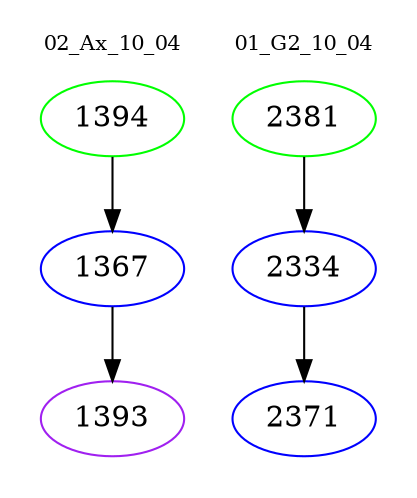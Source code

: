 digraph{
subgraph cluster_0 {
color = white
label = "02_Ax_10_04";
fontsize=10;
T0_1394 [label="1394", color="green"]
T0_1394 -> T0_1367 [color="black"]
T0_1367 [label="1367", color="blue"]
T0_1367 -> T0_1393 [color="black"]
T0_1393 [label="1393", color="purple"]
}
subgraph cluster_1 {
color = white
label = "01_G2_10_04";
fontsize=10;
T1_2381 [label="2381", color="green"]
T1_2381 -> T1_2334 [color="black"]
T1_2334 [label="2334", color="blue"]
T1_2334 -> T1_2371 [color="black"]
T1_2371 [label="2371", color="blue"]
}
}
